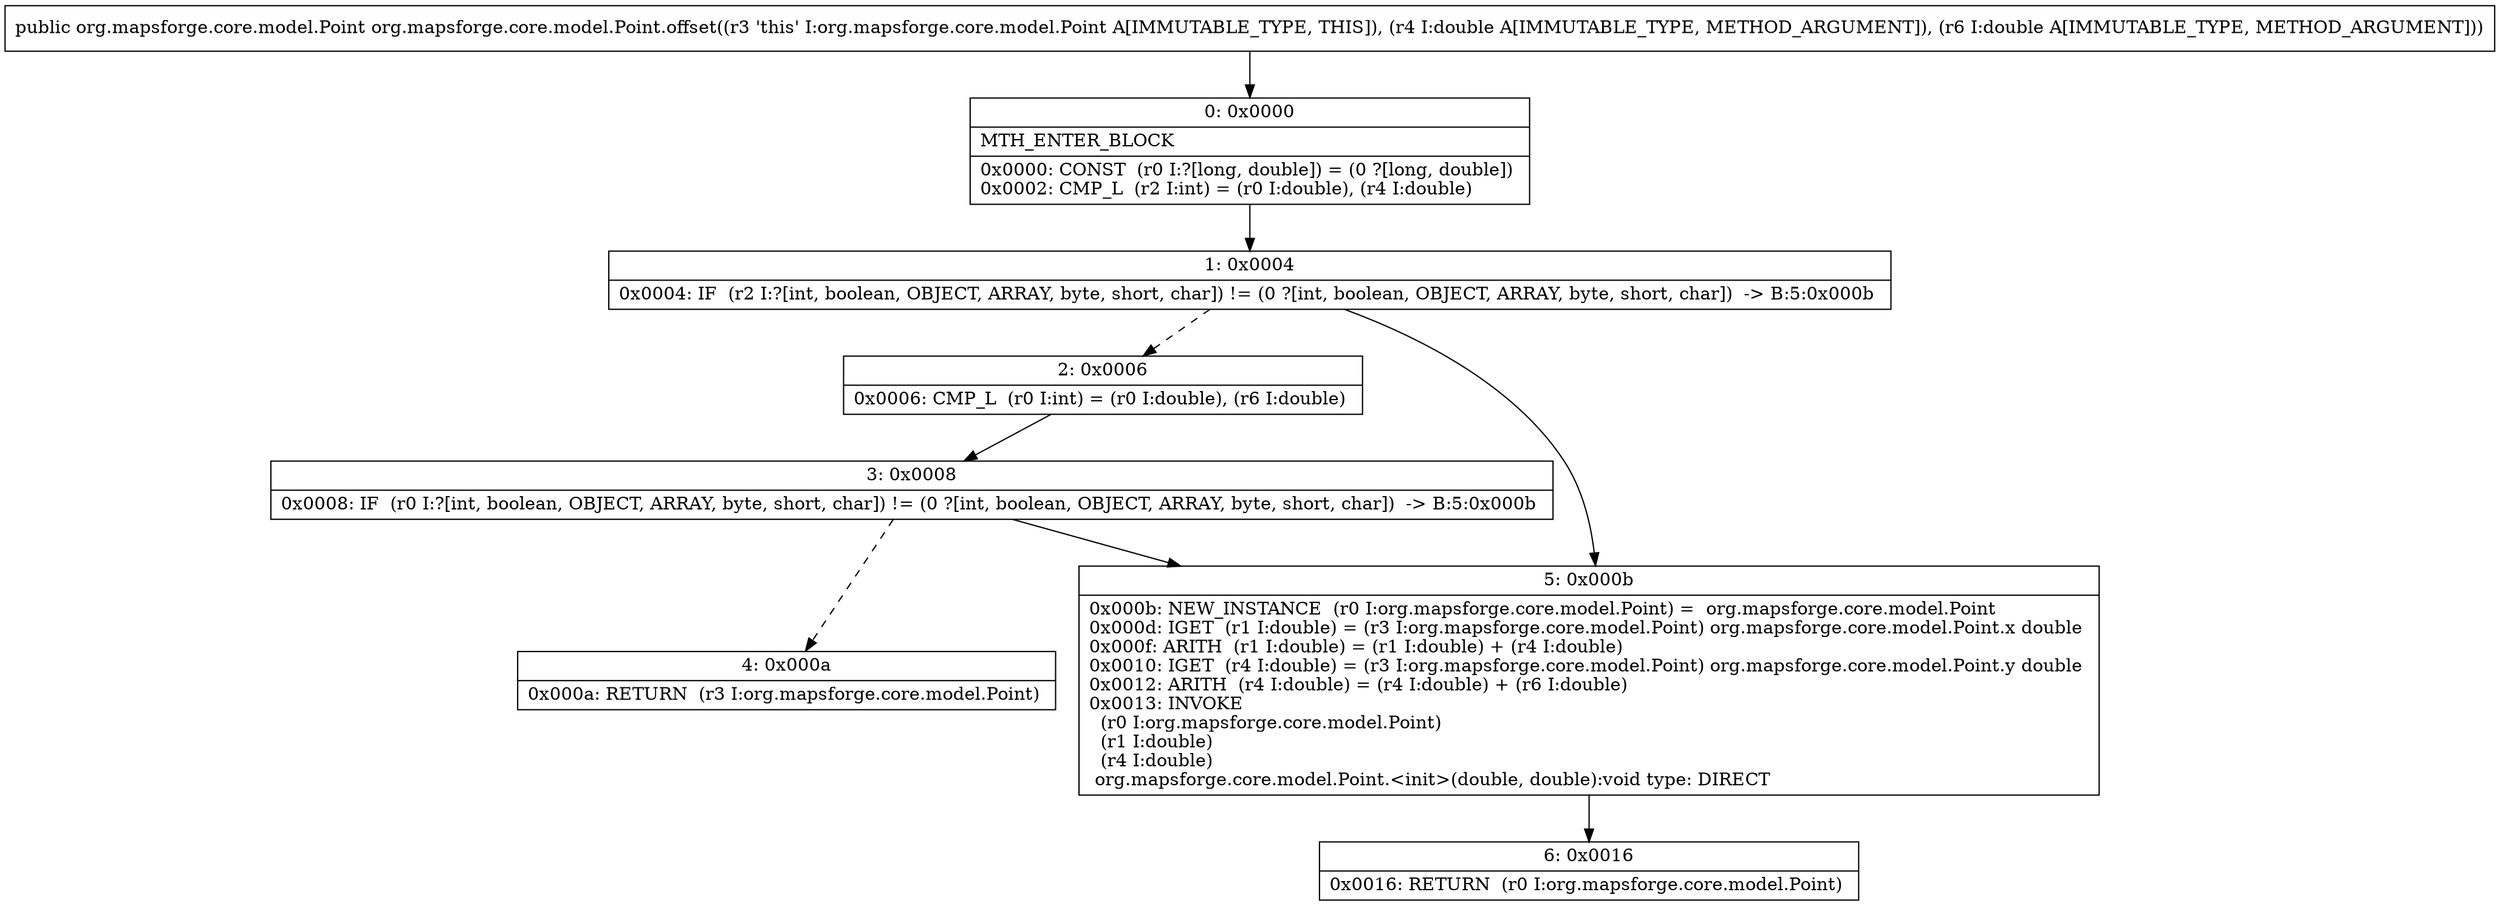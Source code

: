 digraph "CFG fororg.mapsforge.core.model.Point.offset(DD)Lorg\/mapsforge\/core\/model\/Point;" {
Node_0 [shape=record,label="{0\:\ 0x0000|MTH_ENTER_BLOCK\l|0x0000: CONST  (r0 I:?[long, double]) = (0 ?[long, double]) \l0x0002: CMP_L  (r2 I:int) = (r0 I:double), (r4 I:double) \l}"];
Node_1 [shape=record,label="{1\:\ 0x0004|0x0004: IF  (r2 I:?[int, boolean, OBJECT, ARRAY, byte, short, char]) != (0 ?[int, boolean, OBJECT, ARRAY, byte, short, char])  \-\> B:5:0x000b \l}"];
Node_2 [shape=record,label="{2\:\ 0x0006|0x0006: CMP_L  (r0 I:int) = (r0 I:double), (r6 I:double) \l}"];
Node_3 [shape=record,label="{3\:\ 0x0008|0x0008: IF  (r0 I:?[int, boolean, OBJECT, ARRAY, byte, short, char]) != (0 ?[int, boolean, OBJECT, ARRAY, byte, short, char])  \-\> B:5:0x000b \l}"];
Node_4 [shape=record,label="{4\:\ 0x000a|0x000a: RETURN  (r3 I:org.mapsforge.core.model.Point) \l}"];
Node_5 [shape=record,label="{5\:\ 0x000b|0x000b: NEW_INSTANCE  (r0 I:org.mapsforge.core.model.Point) =  org.mapsforge.core.model.Point \l0x000d: IGET  (r1 I:double) = (r3 I:org.mapsforge.core.model.Point) org.mapsforge.core.model.Point.x double \l0x000f: ARITH  (r1 I:double) = (r1 I:double) + (r4 I:double) \l0x0010: IGET  (r4 I:double) = (r3 I:org.mapsforge.core.model.Point) org.mapsforge.core.model.Point.y double \l0x0012: ARITH  (r4 I:double) = (r4 I:double) + (r6 I:double) \l0x0013: INVOKE  \l  (r0 I:org.mapsforge.core.model.Point)\l  (r1 I:double)\l  (r4 I:double)\l org.mapsforge.core.model.Point.\<init\>(double, double):void type: DIRECT \l}"];
Node_6 [shape=record,label="{6\:\ 0x0016|0x0016: RETURN  (r0 I:org.mapsforge.core.model.Point) \l}"];
MethodNode[shape=record,label="{public org.mapsforge.core.model.Point org.mapsforge.core.model.Point.offset((r3 'this' I:org.mapsforge.core.model.Point A[IMMUTABLE_TYPE, THIS]), (r4 I:double A[IMMUTABLE_TYPE, METHOD_ARGUMENT]), (r6 I:double A[IMMUTABLE_TYPE, METHOD_ARGUMENT])) }"];
MethodNode -> Node_0;
Node_0 -> Node_1;
Node_1 -> Node_2[style=dashed];
Node_1 -> Node_5;
Node_2 -> Node_3;
Node_3 -> Node_4[style=dashed];
Node_3 -> Node_5;
Node_5 -> Node_6;
}

